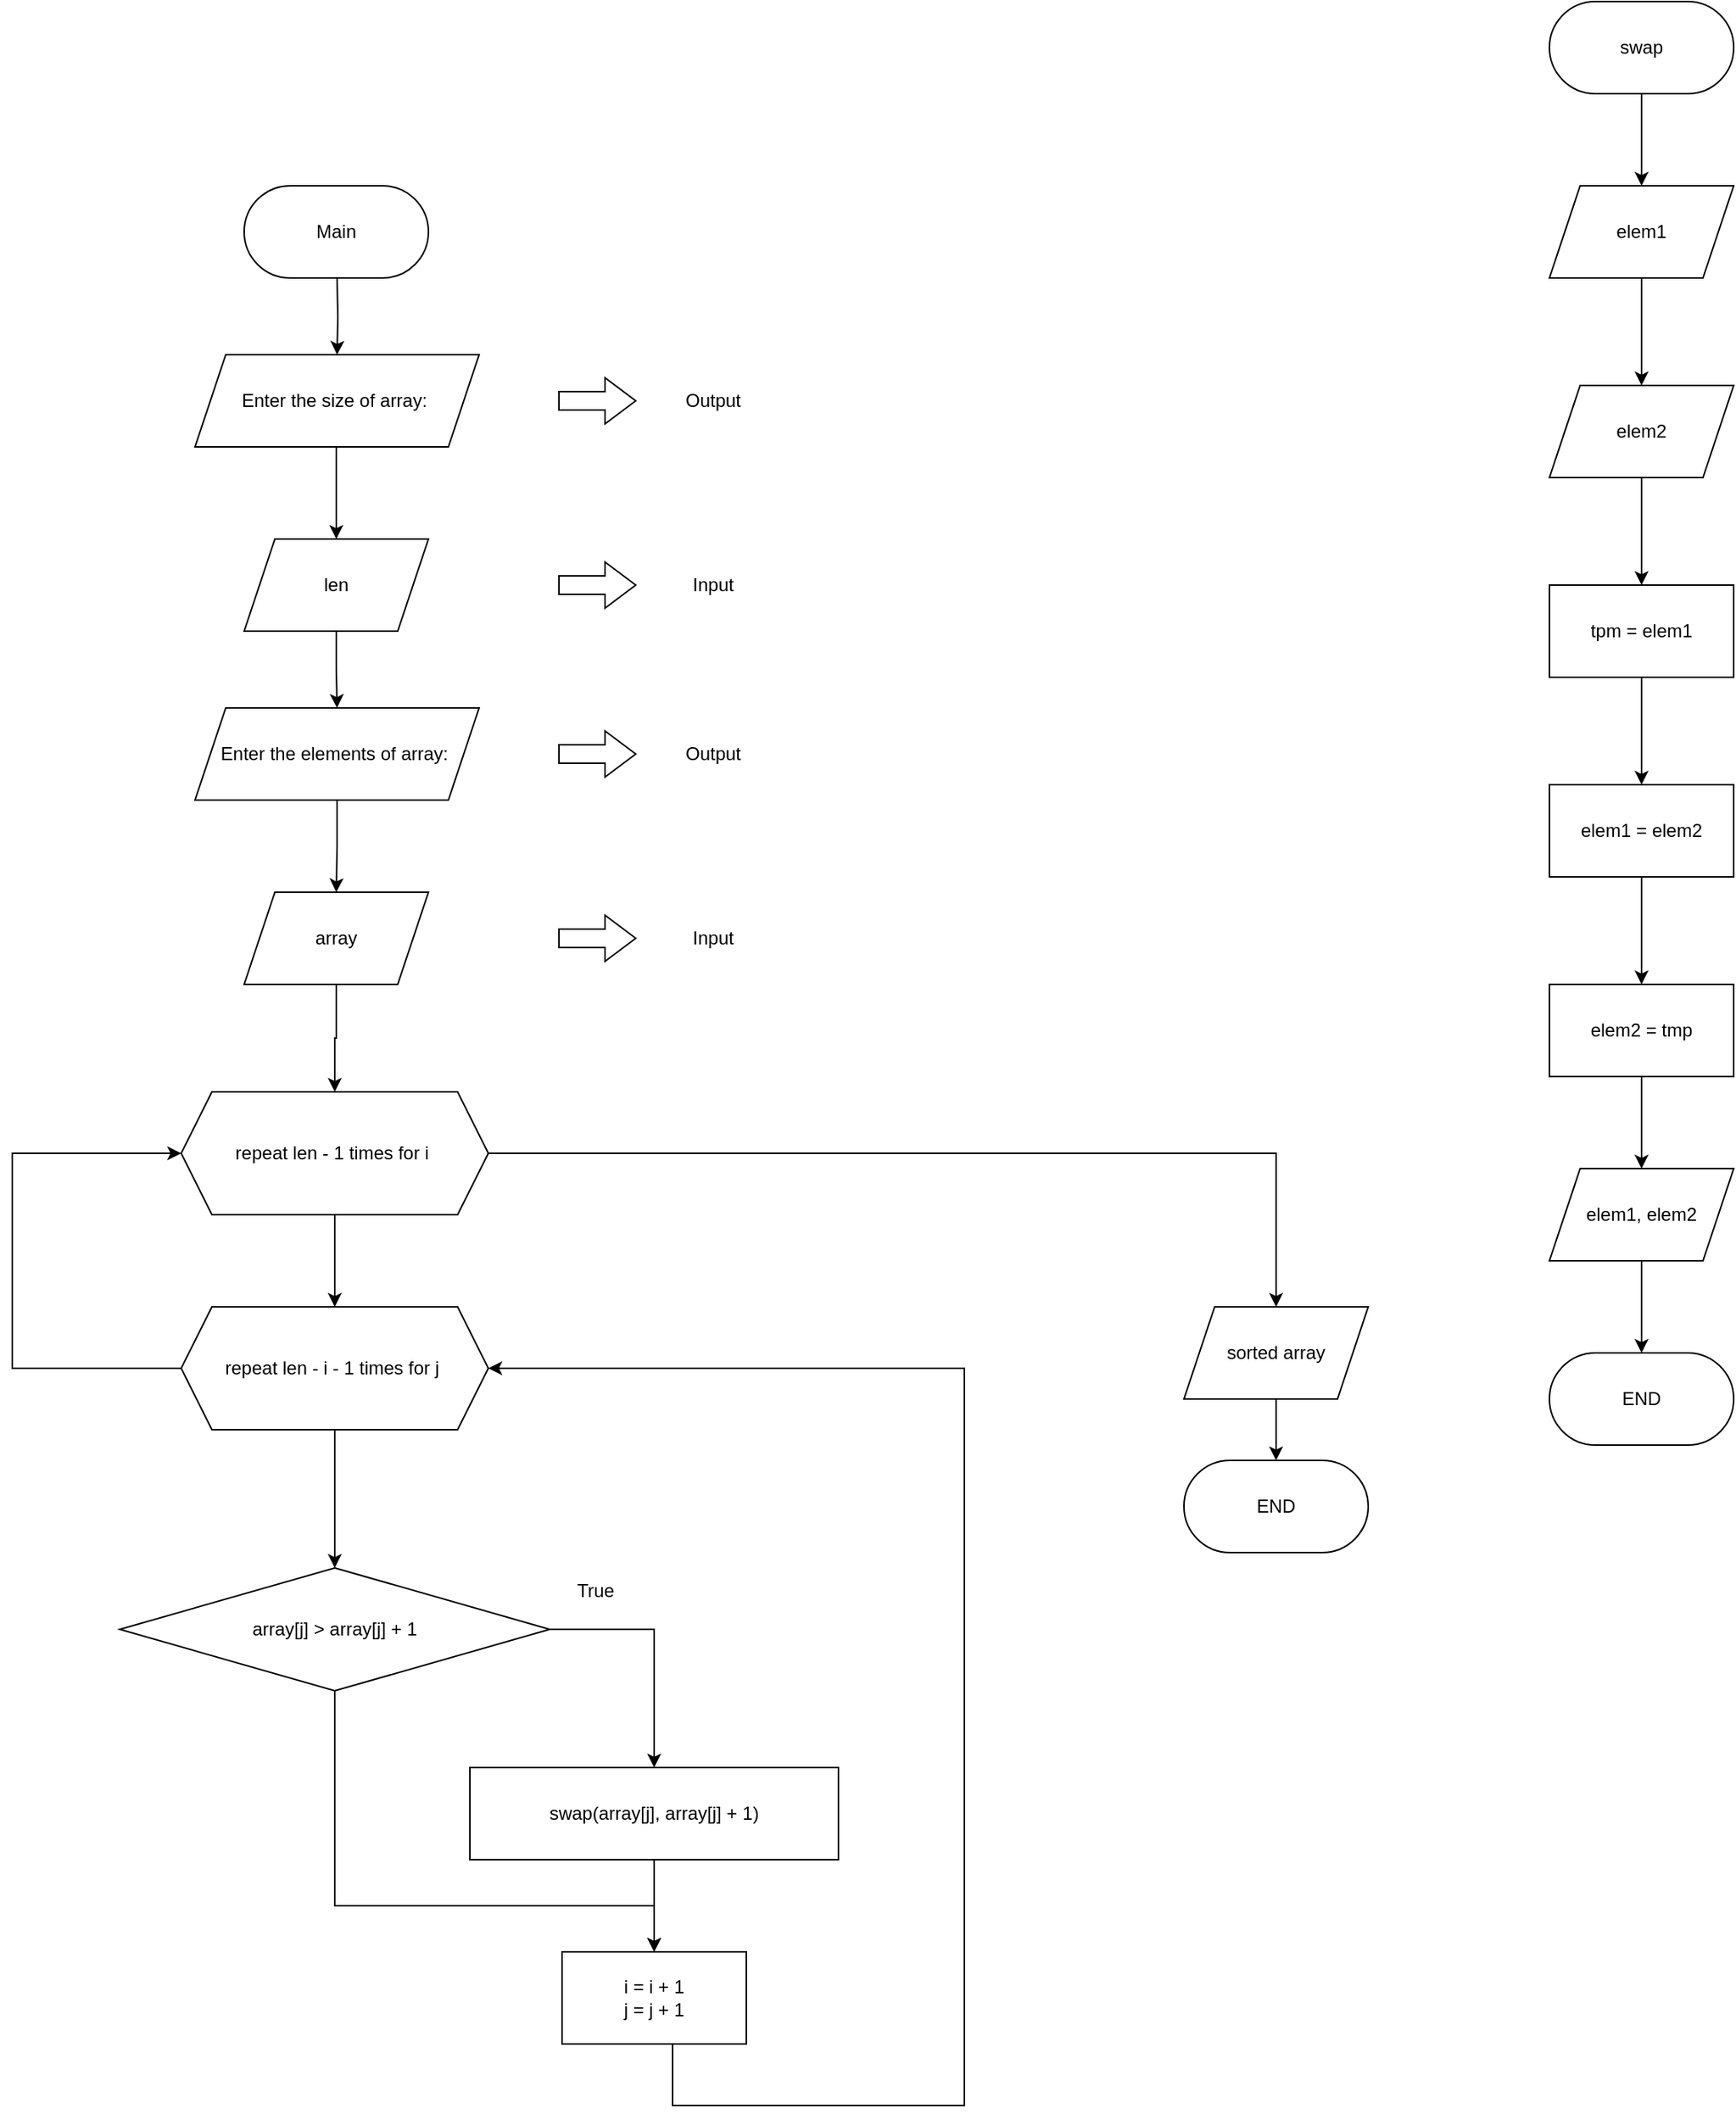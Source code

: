 <mxfile version="26.2.2">
  <diagram name="Page-1" id="sNcDbqjw_pYAusYVt_Mp">
    <mxGraphModel dx="884" dy="1103" grid="1" gridSize="10" guides="1" tooltips="1" connect="1" arrows="1" fold="1" page="1" pageScale="1" pageWidth="850" pageHeight="1100" math="0" shadow="0">
      <root>
        <mxCell id="0" />
        <mxCell id="1" parent="0" />
        <mxCell id="Z3fiLp_MwWBO3-BUcPgy-1" value="Main" style="rounded=1;whiteSpace=wrap;html=1;arcSize=50;" parent="1" vertex="1">
          <mxGeometry x="365" y="190" width="120" height="60" as="geometry" />
        </mxCell>
        <mxCell id="_4FONcBpX4_4FI4BpaMM-5" style="edgeStyle=orthogonalEdgeStyle;rounded=0;orthogonalLoop=1;jettySize=auto;html=1;" parent="1" target="_4FONcBpX4_4FI4BpaMM-3" edge="1">
          <mxGeometry relative="1" as="geometry">
            <mxPoint x="425.5" y="250" as="sourcePoint" />
          </mxGeometry>
        </mxCell>
        <mxCell id="_4FONcBpX4_4FI4BpaMM-7" value="" style="edgeStyle=orthogonalEdgeStyle;rounded=0;orthogonalLoop=1;jettySize=auto;html=1;" parent="1" source="_4FONcBpX4_4FI4BpaMM-3" edge="1">
          <mxGeometry relative="1" as="geometry">
            <mxPoint x="425" y="420" as="targetPoint" />
          </mxGeometry>
        </mxCell>
        <mxCell id="_4FONcBpX4_4FI4BpaMM-3" value="Enter the size of array:&amp;nbsp;" style="shape=parallelogram;perimeter=parallelogramPerimeter;whiteSpace=wrap;html=1;fixedSize=1;" parent="1" vertex="1">
          <mxGeometry x="333" y="300" width="185" height="60" as="geometry" />
        </mxCell>
        <mxCell id="_4FONcBpX4_4FI4BpaMM-21" value="" style="edgeStyle=orthogonalEdgeStyle;rounded=0;orthogonalLoop=1;jettySize=auto;html=1;" parent="1" edge="1">
          <mxGeometry relative="1" as="geometry">
            <mxPoint x="590" y="920" as="sourcePoint" />
          </mxGeometry>
        </mxCell>
        <mxCell id="_4FONcBpX4_4FI4BpaMM-30" style="edgeStyle=orthogonalEdgeStyle;rounded=0;orthogonalLoop=1;jettySize=auto;html=1;" parent="1" edge="1">
          <mxGeometry relative="1" as="geometry">
            <Array as="points">
              <mxPoint x="358" y="890" />
            </Array>
            <mxPoint x="358.0" y="940" as="targetPoint" />
          </mxGeometry>
        </mxCell>
        <mxCell id="rlwLAzh0CFcVwWv7xNbV-23" style="edgeStyle=orthogonalEdgeStyle;rounded=0;orthogonalLoop=1;jettySize=auto;html=1;" parent="1" source="_4FONcBpX4_4FI4BpaMM-34" target="rlwLAzh0CFcVwWv7xNbV-22" edge="1">
          <mxGeometry relative="1" as="geometry" />
        </mxCell>
        <mxCell id="rlwLAzh0CFcVwWv7xNbV-26" value="" style="edgeStyle=orthogonalEdgeStyle;rounded=0;orthogonalLoop=1;jettySize=auto;html=1;" parent="1" source="_4FONcBpX4_4FI4BpaMM-34" target="rlwLAzh0CFcVwWv7xNbV-25" edge="1">
          <mxGeometry relative="1" as="geometry" />
        </mxCell>
        <mxCell id="_4FONcBpX4_4FI4BpaMM-34" value="repeat len - 1 times for i&amp;nbsp;" style="shape=hexagon;perimeter=hexagonPerimeter2;whiteSpace=wrap;html=1;fixedSize=1;" parent="1" vertex="1">
          <mxGeometry x="324" y="780" width="200" height="80" as="geometry" />
        </mxCell>
        <mxCell id="rlwLAzh0CFcVwWv7xNbV-46" value="" style="edgeStyle=orthogonalEdgeStyle;rounded=0;orthogonalLoop=1;jettySize=auto;html=1;" parent="1" source="rlwLAzh0CFcVwWv7xNbV-22" target="rlwLAzh0CFcVwWv7xNbV-45" edge="1">
          <mxGeometry relative="1" as="geometry" />
        </mxCell>
        <mxCell id="rlwLAzh0CFcVwWv7xNbV-22" value="sorted array" style="shape=parallelogram;perimeter=parallelogramPerimeter;whiteSpace=wrap;html=1;fixedSize=1;" parent="1" vertex="1">
          <mxGeometry x="977" y="920" width="120" height="60" as="geometry" />
        </mxCell>
        <mxCell id="rlwLAzh0CFcVwWv7xNbV-28" value="" style="edgeStyle=orthogonalEdgeStyle;rounded=0;orthogonalLoop=1;jettySize=auto;html=1;" parent="1" source="rlwLAzh0CFcVwWv7xNbV-25" edge="1">
          <mxGeometry relative="1" as="geometry">
            <mxPoint x="424.0" y="1090" as="targetPoint" />
          </mxGeometry>
        </mxCell>
        <mxCell id="rlwLAzh0CFcVwWv7xNbV-41" style="edgeStyle=orthogonalEdgeStyle;rounded=0;orthogonalLoop=1;jettySize=auto;html=1;exitX=0;exitY=0.5;exitDx=0;exitDy=0;entryX=0;entryY=0.5;entryDx=0;entryDy=0;" parent="1" source="rlwLAzh0CFcVwWv7xNbV-25" target="_4FONcBpX4_4FI4BpaMM-34" edge="1">
          <mxGeometry relative="1" as="geometry">
            <Array as="points">
              <mxPoint x="214" y="960" />
              <mxPoint x="214" y="820" />
            </Array>
          </mxGeometry>
        </mxCell>
        <mxCell id="rlwLAzh0CFcVwWv7xNbV-25" value="repeat len - i - 1 times for j&amp;nbsp;" style="shape=hexagon;perimeter=hexagonPerimeter2;whiteSpace=wrap;html=1;fixedSize=1;" parent="1" vertex="1">
          <mxGeometry x="324" y="920" width="200" height="80" as="geometry" />
        </mxCell>
        <mxCell id="rlwLAzh0CFcVwWv7xNbV-33" value="" style="edgeStyle=orthogonalEdgeStyle;rounded=0;orthogonalLoop=1;jettySize=auto;html=1;" parent="1" source="rlwLAzh0CFcVwWv7xNbV-29" target="rlwLAzh0CFcVwWv7xNbV-32" edge="1">
          <mxGeometry relative="1" as="geometry" />
        </mxCell>
        <mxCell id="rlwLAzh0CFcVwWv7xNbV-29" value="swap(array[j], array[j] + 1)" style="rounded=0;whiteSpace=wrap;html=1;" parent="1" vertex="1">
          <mxGeometry x="512" y="1220" width="240" height="60" as="geometry" />
        </mxCell>
        <mxCell id="rlwLAzh0CFcVwWv7xNbV-31" style="edgeStyle=orthogonalEdgeStyle;rounded=0;orthogonalLoop=1;jettySize=auto;html=1;" parent="1" source="rlwLAzh0CFcVwWv7xNbV-30" target="rlwLAzh0CFcVwWv7xNbV-29" edge="1">
          <mxGeometry relative="1" as="geometry">
            <Array as="points">
              <mxPoint x="632" y="1130" />
            </Array>
          </mxGeometry>
        </mxCell>
        <mxCell id="rlwLAzh0CFcVwWv7xNbV-42" style="edgeStyle=orthogonalEdgeStyle;rounded=0;orthogonalLoop=1;jettySize=auto;html=1;entryX=0.5;entryY=0;entryDx=0;entryDy=0;" parent="1" source="rlwLAzh0CFcVwWv7xNbV-30" target="rlwLAzh0CFcVwWv7xNbV-32" edge="1">
          <mxGeometry relative="1" as="geometry">
            <Array as="points">
              <mxPoint x="424" y="1310" />
              <mxPoint x="632" y="1310" />
            </Array>
          </mxGeometry>
        </mxCell>
        <mxCell id="rlwLAzh0CFcVwWv7xNbV-30" value="array[j] &amp;gt; array[j] + 1" style="rhombus;whiteSpace=wrap;html=1;" parent="1" vertex="1">
          <mxGeometry x="284" y="1090" width="280" height="80" as="geometry" />
        </mxCell>
        <mxCell id="rlwLAzh0CFcVwWv7xNbV-40" style="edgeStyle=orthogonalEdgeStyle;rounded=0;orthogonalLoop=1;jettySize=auto;html=1;exitX=1;exitY=0.5;exitDx=0;exitDy=0;entryX=1;entryY=0.5;entryDx=0;entryDy=0;" parent="1" source="rlwLAzh0CFcVwWv7xNbV-32" target="rlwLAzh0CFcVwWv7xNbV-25" edge="1">
          <mxGeometry relative="1" as="geometry">
            <Array as="points">
              <mxPoint x="644" y="1370" />
              <mxPoint x="644" y="1440" />
              <mxPoint x="834" y="1440" />
              <mxPoint x="834" y="960" />
            </Array>
          </mxGeometry>
        </mxCell>
        <mxCell id="rlwLAzh0CFcVwWv7xNbV-32" value="i = i + 1&lt;div&gt;j = j + 1&lt;/div&gt;" style="rounded=0;whiteSpace=wrap;html=1;" parent="1" vertex="1">
          <mxGeometry x="572" y="1340" width="120" height="60" as="geometry" />
        </mxCell>
        <mxCell id="rlwLAzh0CFcVwWv7xNbV-43" value="True" style="text;html=1;align=center;verticalAlign=middle;whiteSpace=wrap;rounded=0;" parent="1" vertex="1">
          <mxGeometry x="564" y="1090" width="60" height="30" as="geometry" />
        </mxCell>
        <mxCell id="rlwLAzh0CFcVwWv7xNbV-45" value="END" style="rounded=1;whiteSpace=wrap;html=1;arcSize=50;" parent="1" vertex="1">
          <mxGeometry x="977" y="1020" width="120" height="60" as="geometry" />
        </mxCell>
        <mxCell id="CK9Tpo7n7cz1aXcavU4L-12" value="" style="edgeStyle=orthogonalEdgeStyle;rounded=0;orthogonalLoop=1;jettySize=auto;html=1;" parent="1" source="CK9Tpo7n7cz1aXcavU4L-1" target="CK9Tpo7n7cz1aXcavU4L-6" edge="1">
          <mxGeometry relative="1" as="geometry" />
        </mxCell>
        <mxCell id="CK9Tpo7n7cz1aXcavU4L-1" value="len" style="shape=parallelogram;perimeter=parallelogramPerimeter;whiteSpace=wrap;html=1;fixedSize=1;" parent="1" vertex="1">
          <mxGeometry x="365" y="420" width="120" height="60" as="geometry" />
        </mxCell>
        <mxCell id="CK9Tpo7n7cz1aXcavU4L-2" value="" style="shape=singleArrow;whiteSpace=wrap;html=1;arrowWidth=0.4;arrowSize=0.4;" parent="1" vertex="1">
          <mxGeometry x="570" y="315" width="50" height="30" as="geometry" />
        </mxCell>
        <mxCell id="CK9Tpo7n7cz1aXcavU4L-3" value="Output" style="text;html=1;align=center;verticalAlign=middle;resizable=0;points=[];autosize=1;strokeColor=none;fillColor=none;" parent="1" vertex="1">
          <mxGeometry x="640" y="315" width="60" height="30" as="geometry" />
        </mxCell>
        <mxCell id="CK9Tpo7n7cz1aXcavU4L-4" value="" style="shape=singleArrow;whiteSpace=wrap;html=1;arrowWidth=0.4;arrowSize=0.4;" parent="1" vertex="1">
          <mxGeometry x="570" y="435" width="50" height="30" as="geometry" />
        </mxCell>
        <mxCell id="CK9Tpo7n7cz1aXcavU4L-5" value="Input" style="text;html=1;align=center;verticalAlign=middle;resizable=0;points=[];autosize=1;strokeColor=none;fillColor=none;" parent="1" vertex="1">
          <mxGeometry x="645" y="435" width="50" height="30" as="geometry" />
        </mxCell>
        <mxCell id="CK9Tpo7n7cz1aXcavU4L-13" value="" style="edgeStyle=orthogonalEdgeStyle;rounded=0;orthogonalLoop=1;jettySize=auto;html=1;" parent="1" source="CK9Tpo7n7cz1aXcavU4L-6" target="CK9Tpo7n7cz1aXcavU4L-7" edge="1">
          <mxGeometry relative="1" as="geometry" />
        </mxCell>
        <mxCell id="CK9Tpo7n7cz1aXcavU4L-6" value="Enter the elements of array:&amp;nbsp;" style="shape=parallelogram;perimeter=parallelogramPerimeter;whiteSpace=wrap;html=1;fixedSize=1;" parent="1" vertex="1">
          <mxGeometry x="333" y="530" width="185" height="60" as="geometry" />
        </mxCell>
        <mxCell id="CK9Tpo7n7cz1aXcavU4L-15" value="" style="edgeStyle=orthogonalEdgeStyle;rounded=0;orthogonalLoop=1;jettySize=auto;html=1;" parent="1" source="CK9Tpo7n7cz1aXcavU4L-7" target="_4FONcBpX4_4FI4BpaMM-34" edge="1">
          <mxGeometry relative="1" as="geometry" />
        </mxCell>
        <mxCell id="CK9Tpo7n7cz1aXcavU4L-7" value="array" style="shape=parallelogram;perimeter=parallelogramPerimeter;whiteSpace=wrap;html=1;fixedSize=1;" parent="1" vertex="1">
          <mxGeometry x="365" y="650" width="120" height="60" as="geometry" />
        </mxCell>
        <mxCell id="CK9Tpo7n7cz1aXcavU4L-8" value="" style="shape=singleArrow;whiteSpace=wrap;html=1;arrowWidth=0.4;arrowSize=0.4;" parent="1" vertex="1">
          <mxGeometry x="570" y="545" width="50" height="30" as="geometry" />
        </mxCell>
        <mxCell id="CK9Tpo7n7cz1aXcavU4L-9" value="Output" style="text;html=1;align=center;verticalAlign=middle;resizable=0;points=[];autosize=1;strokeColor=none;fillColor=none;" parent="1" vertex="1">
          <mxGeometry x="640" y="545" width="60" height="30" as="geometry" />
        </mxCell>
        <mxCell id="CK9Tpo7n7cz1aXcavU4L-10" value="" style="shape=singleArrow;whiteSpace=wrap;html=1;arrowWidth=0.4;arrowSize=0.4;" parent="1" vertex="1">
          <mxGeometry x="570" y="665" width="50" height="30" as="geometry" />
        </mxCell>
        <mxCell id="CK9Tpo7n7cz1aXcavU4L-11" value="Input" style="text;html=1;align=center;verticalAlign=middle;resizable=0;points=[];autosize=1;strokeColor=none;fillColor=none;" parent="1" vertex="1">
          <mxGeometry x="645" y="665" width="50" height="30" as="geometry" />
        </mxCell>
        <mxCell id="CK9Tpo7n7cz1aXcavU4L-19" value="" style="edgeStyle=orthogonalEdgeStyle;rounded=0;orthogonalLoop=1;jettySize=auto;html=1;" parent="1" source="CK9Tpo7n7cz1aXcavU4L-17" target="CK9Tpo7n7cz1aXcavU4L-18" edge="1">
          <mxGeometry relative="1" as="geometry" />
        </mxCell>
        <mxCell id="CK9Tpo7n7cz1aXcavU4L-17" value="swap" style="rounded=1;whiteSpace=wrap;html=1;arcSize=50;" parent="1" vertex="1">
          <mxGeometry x="1215" y="70" width="120" height="60" as="geometry" />
        </mxCell>
        <mxCell id="CK9Tpo7n7cz1aXcavU4L-21" value="" style="edgeStyle=orthogonalEdgeStyle;rounded=0;orthogonalLoop=1;jettySize=auto;html=1;" parent="1" source="CK9Tpo7n7cz1aXcavU4L-18" target="CK9Tpo7n7cz1aXcavU4L-20" edge="1">
          <mxGeometry relative="1" as="geometry" />
        </mxCell>
        <mxCell id="CK9Tpo7n7cz1aXcavU4L-18" value="elem1" style="shape=parallelogram;perimeter=parallelogramPerimeter;whiteSpace=wrap;html=1;fixedSize=1;" parent="1" vertex="1">
          <mxGeometry x="1215" y="190" width="120" height="60" as="geometry" />
        </mxCell>
        <mxCell id="9gD-bz8BZKdAuMUEYe4y-2" value="" style="edgeStyle=orthogonalEdgeStyle;rounded=0;orthogonalLoop=1;jettySize=auto;html=1;" edge="1" parent="1" source="CK9Tpo7n7cz1aXcavU4L-20" target="9gD-bz8BZKdAuMUEYe4y-1">
          <mxGeometry relative="1" as="geometry" />
        </mxCell>
        <mxCell id="CK9Tpo7n7cz1aXcavU4L-20" value="elem2" style="shape=parallelogram;perimeter=parallelogramPerimeter;whiteSpace=wrap;html=1;fixedSize=1;" parent="1" vertex="1">
          <mxGeometry x="1215" y="320" width="120" height="60" as="geometry" />
        </mxCell>
        <mxCell id="9gD-bz8BZKdAuMUEYe4y-4" value="" style="edgeStyle=orthogonalEdgeStyle;rounded=0;orthogonalLoop=1;jettySize=auto;html=1;" edge="1" parent="1" source="9gD-bz8BZKdAuMUEYe4y-1" target="9gD-bz8BZKdAuMUEYe4y-3">
          <mxGeometry relative="1" as="geometry" />
        </mxCell>
        <mxCell id="9gD-bz8BZKdAuMUEYe4y-1" value="tpm = elem1" style="rounded=0;whiteSpace=wrap;html=1;" vertex="1" parent="1">
          <mxGeometry x="1215" y="450" width="120" height="60" as="geometry" />
        </mxCell>
        <mxCell id="9gD-bz8BZKdAuMUEYe4y-6" value="" style="edgeStyle=orthogonalEdgeStyle;rounded=0;orthogonalLoop=1;jettySize=auto;html=1;" edge="1" parent="1" source="9gD-bz8BZKdAuMUEYe4y-3" target="9gD-bz8BZKdAuMUEYe4y-5">
          <mxGeometry relative="1" as="geometry" />
        </mxCell>
        <mxCell id="9gD-bz8BZKdAuMUEYe4y-3" value="elem1 = elem2" style="rounded=0;whiteSpace=wrap;html=1;" vertex="1" parent="1">
          <mxGeometry x="1215" y="580" width="120" height="60" as="geometry" />
        </mxCell>
        <mxCell id="9gD-bz8BZKdAuMUEYe4y-8" value="" style="edgeStyle=orthogonalEdgeStyle;rounded=0;orthogonalLoop=1;jettySize=auto;html=1;" edge="1" parent="1" source="9gD-bz8BZKdAuMUEYe4y-5" target="9gD-bz8BZKdAuMUEYe4y-7">
          <mxGeometry relative="1" as="geometry" />
        </mxCell>
        <mxCell id="9gD-bz8BZKdAuMUEYe4y-5" value="elem2 = tmp" style="rounded=0;whiteSpace=wrap;html=1;" vertex="1" parent="1">
          <mxGeometry x="1215" y="710" width="120" height="60" as="geometry" />
        </mxCell>
        <mxCell id="9gD-bz8BZKdAuMUEYe4y-11" style="edgeStyle=orthogonalEdgeStyle;rounded=0;orthogonalLoop=1;jettySize=auto;html=1;" edge="1" parent="1" source="9gD-bz8BZKdAuMUEYe4y-7" target="9gD-bz8BZKdAuMUEYe4y-9">
          <mxGeometry relative="1" as="geometry" />
        </mxCell>
        <mxCell id="9gD-bz8BZKdAuMUEYe4y-7" value="elem1, elem2" style="shape=parallelogram;perimeter=parallelogramPerimeter;whiteSpace=wrap;html=1;fixedSize=1;" vertex="1" parent="1">
          <mxGeometry x="1215" y="830" width="120" height="60" as="geometry" />
        </mxCell>
        <mxCell id="9gD-bz8BZKdAuMUEYe4y-9" value="END" style="rounded=1;whiteSpace=wrap;html=1;arcSize=50;" vertex="1" parent="1">
          <mxGeometry x="1215" y="950" width="120" height="60" as="geometry" />
        </mxCell>
      </root>
    </mxGraphModel>
  </diagram>
</mxfile>
